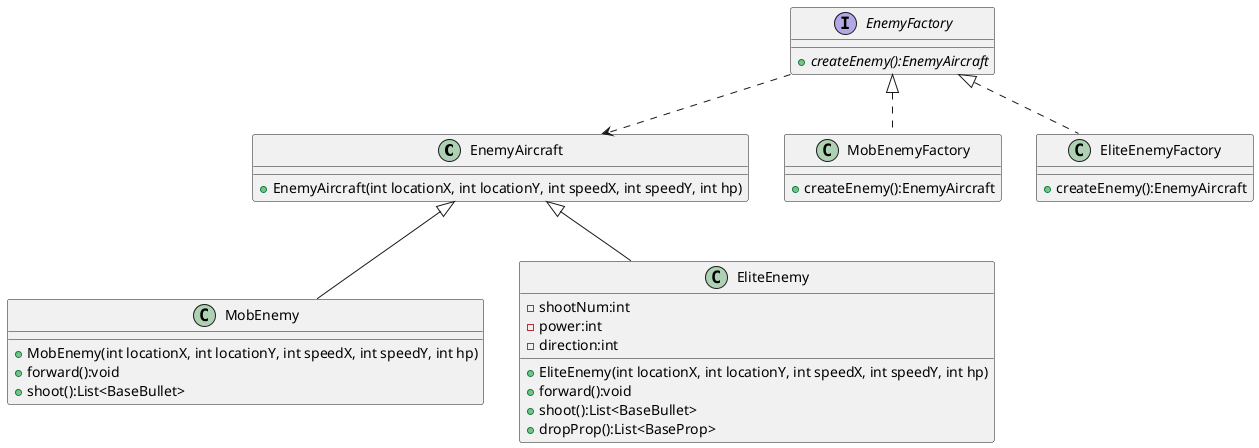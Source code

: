 @startuml
'https://plantuml.com/class-diagram

class EnemyAircraft{
    + EnemyAircraft(int locationX, int locationY, int speedX, int speedY, int hp)
}

class MobEnemy {
    + MobEnemy(int locationX, int locationY, int speedX, int speedY, int hp)
    + forward():void
    + shoot():List<BaseBullet>
}
EnemyAircraft <|-- MobEnemy

class EliteEnemy {
    - shootNum:int
    - power:int
    - direction:int
    + EliteEnemy(int locationX, int locationY, int speedX, int speedY, int hp)
    + forward():void
    + shoot():List<BaseBullet>
    + dropProp():List<BaseProp>
}
EnemyAircraft <|-- EliteEnemy

interface EnemyFactory
{
    + {abstract} createEnemy():EnemyAircraft
}

class MobEnemyFactory
{
    + createEnemy():EnemyAircraft
}
EnemyFactory <|.. EliteEnemyFactory
EnemyFactory <|.. MobEnemyFactory

class EliteEnemyFactory
{
    + createEnemy():EnemyAircraft
}

EnemyFactory ..> EnemyAircraft
'MobEnemyFactory ..> MobEnemy
'EliteEnemyFactory ..> EliteEnemy

@enduml